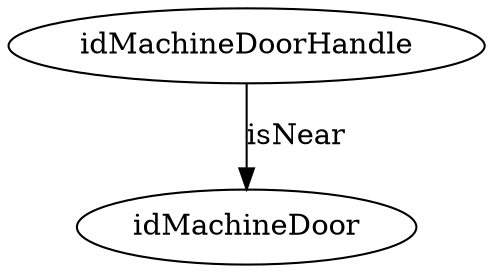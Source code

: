 strict digraph  {
idMachineDoorHandle [node_type=entity_node];
idMachineDoor [node_type=entity_node];
idMachineDoorHandle -> idMachineDoor  [edge_type=relationship, label=isNear];
}
